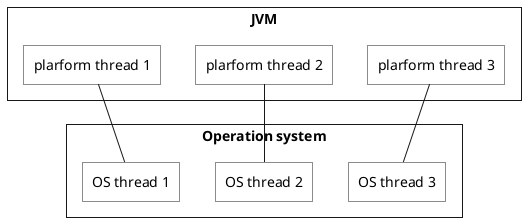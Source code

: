 @startuml

skinparam {
    defaultTextAlignment center
    roundCorner 0
    CardBackgroundColor transparent
    RectangleBackgroundColor transparent
    RectangleFontName Source Sans Pro
}

rectangle JVM {
  rectangle "plarform thread 1" as PlatformThread1
  rectangle "plarform thread 2" as PlatformThread2
  rectangle "plarform thread 3" as PlatformThread3
}

rectangle "Operation system" {
  rectangle "OS thread 1" as OsThread1
  rectangle "OS thread 2" as OsThread2
  rectangle "OS thread 3" as OsThread3
}

OsThread1 -up- PlatformThread1
OsThread2 -up- PlatformThread2
OsThread3 -up- PlatformThread3

@enduml
